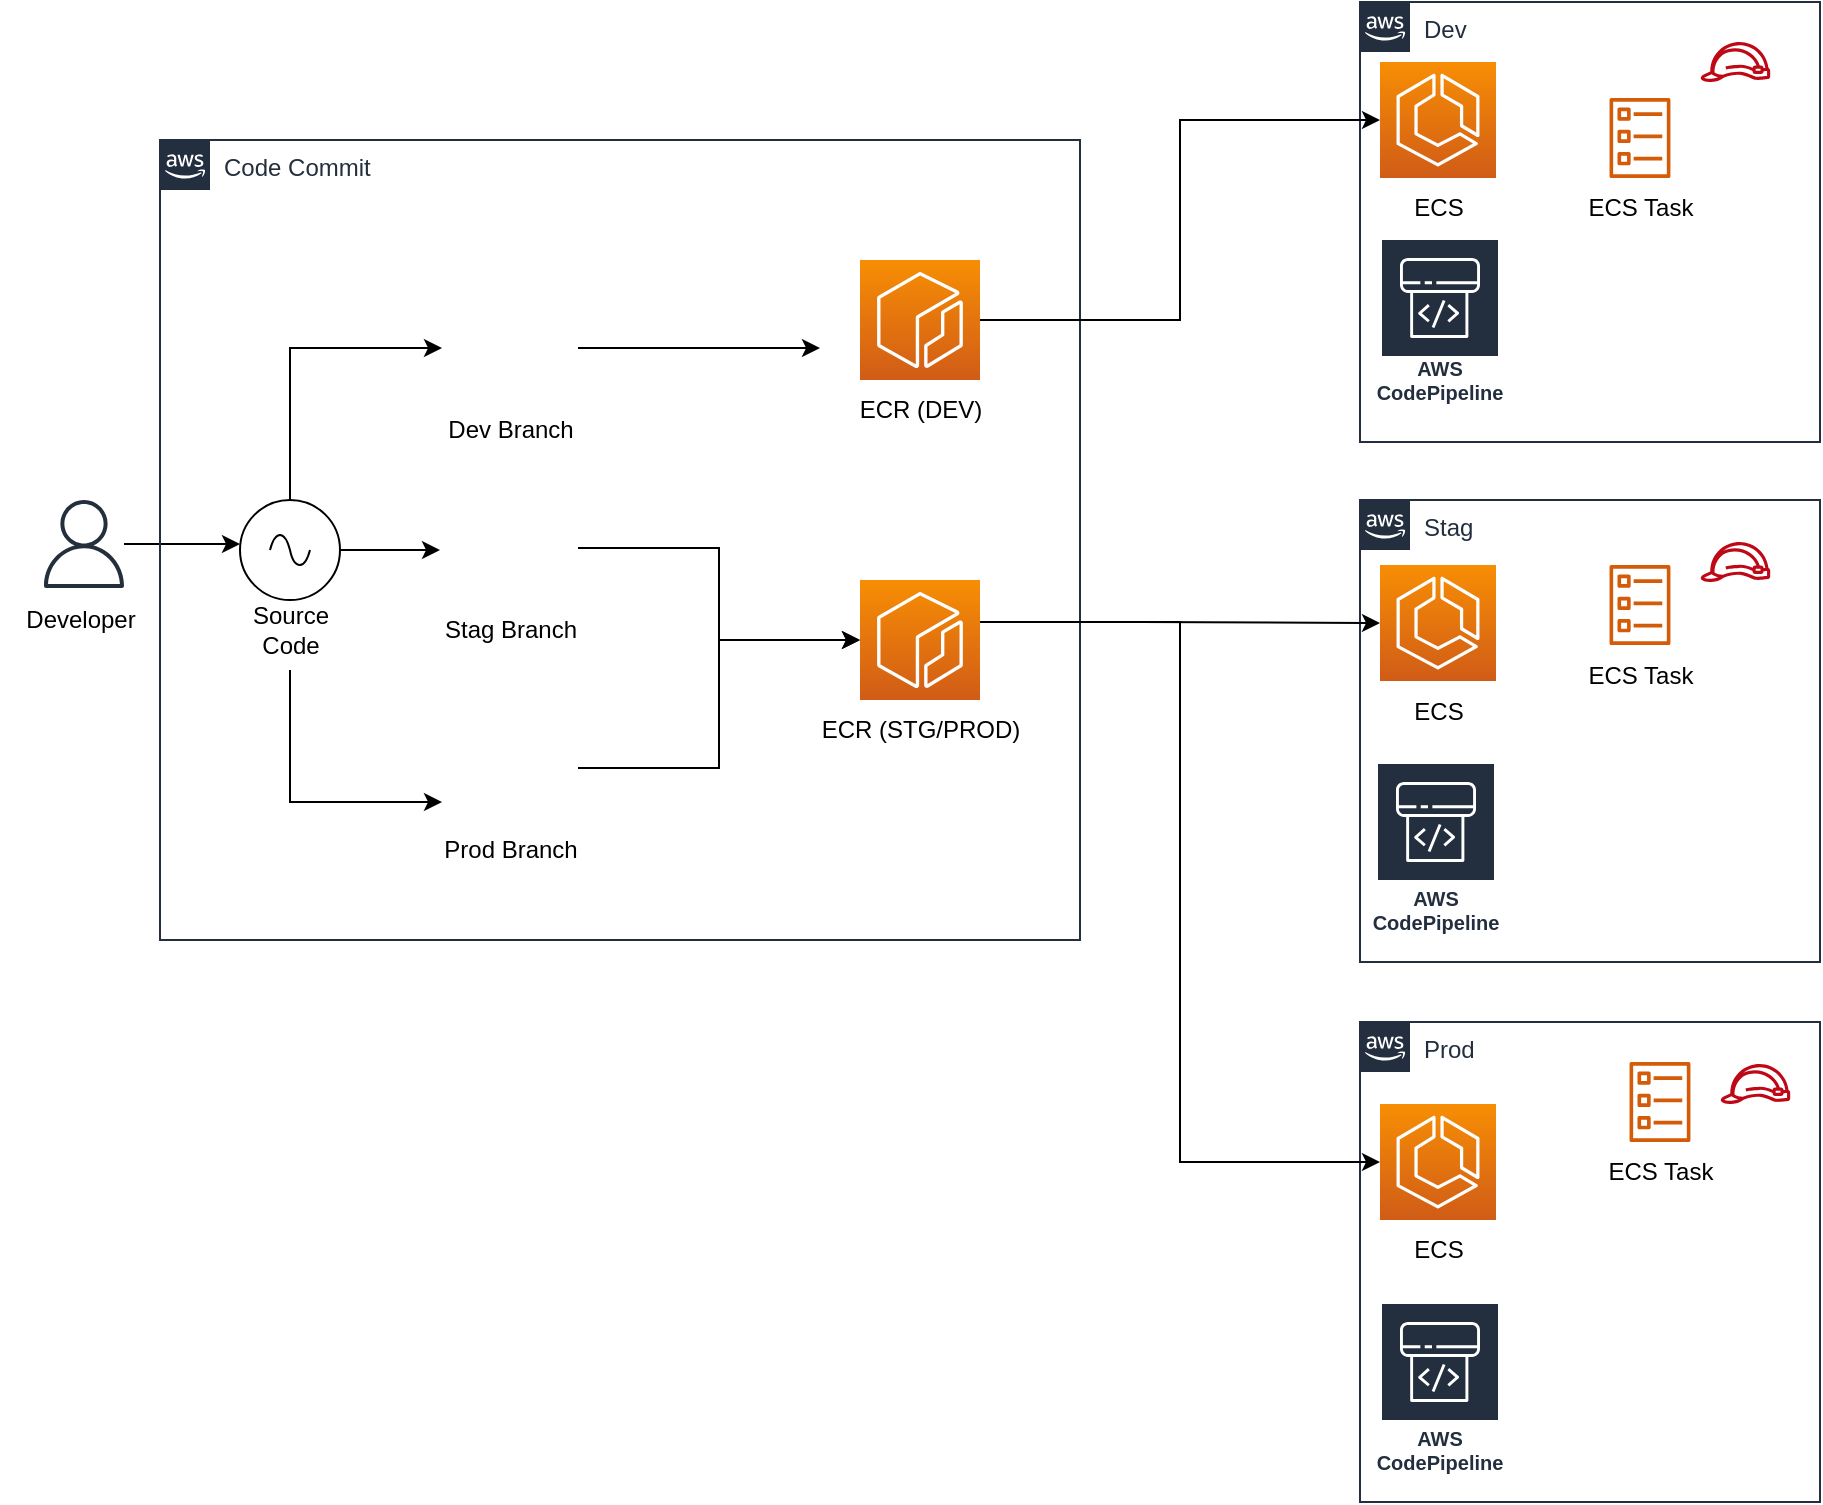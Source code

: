 <mxfile version="20.1.1" type="github">
  <diagram id="fcgSEib6s0HsokugwAEr" name="Container Security">
    <mxGraphModel dx="1035" dy="517" grid="1" gridSize="10" guides="1" tooltips="1" connect="1" arrows="1" fold="1" page="1" pageScale="1" pageWidth="1169" pageHeight="827" math="0" shadow="0">
      <root>
        <mxCell id="0" />
        <mxCell id="1" parent="0" />
        <mxCell id="ph6BqFhjhlMa40ZBtt31-3" value="" style="group" vertex="1" connectable="0" parent="1">
          <mxGeometry x="240" y="149" width="90" height="90" as="geometry" />
        </mxCell>
        <mxCell id="ph6BqFhjhlMa40ZBtt31-1" value="" style="shape=image;html=1;verticalAlign=top;verticalLabelPosition=bottom;labelBackgroundColor=#ffffff;imageAspect=0;aspect=fixed;image=https://cdn0.iconfinder.com/data/icons/phosphor-thin-vol-3/256/git-branch-thin-128.png;container=1;" vertex="1" parent="ph6BqFhjhlMa40ZBtt31-3">
          <mxGeometry x="11" width="68" height="68" as="geometry" />
        </mxCell>
        <mxCell id="ph6BqFhjhlMa40ZBtt31-2" value="Dev Branch" style="text;html=1;align=center;verticalAlign=middle;resizable=0;points=[];autosize=1;strokeColor=none;fillColor=none;" vertex="1" parent="ph6BqFhjhlMa40ZBtt31-3">
          <mxGeometry y="60" width="90" height="30" as="geometry" />
        </mxCell>
        <mxCell id="ph6BqFhjhlMa40ZBtt31-4" value="" style="group" vertex="1" connectable="0" parent="1">
          <mxGeometry x="240" y="249" width="90" height="90" as="geometry" />
        </mxCell>
        <mxCell id="ph6BqFhjhlMa40ZBtt31-5" value="" style="shape=image;html=1;verticalAlign=top;verticalLabelPosition=bottom;labelBackgroundColor=#ffffff;imageAspect=0;aspect=fixed;image=https://cdn0.iconfinder.com/data/icons/phosphor-thin-vol-3/256/git-branch-thin-128.png;container=1;" vertex="1" parent="ph6BqFhjhlMa40ZBtt31-4">
          <mxGeometry x="11" width="68" height="68" as="geometry" />
        </mxCell>
        <mxCell id="ph6BqFhjhlMa40ZBtt31-6" value="Stag Branch" style="text;html=1;align=center;verticalAlign=middle;resizable=0;points=[];autosize=1;strokeColor=none;fillColor=none;" vertex="1" parent="ph6BqFhjhlMa40ZBtt31-4">
          <mxGeometry y="60" width="90" height="30" as="geometry" />
        </mxCell>
        <mxCell id="ph6BqFhjhlMa40ZBtt31-7" value="" style="group" vertex="1" connectable="0" parent="1">
          <mxGeometry x="240" y="359" width="90" height="90" as="geometry" />
        </mxCell>
        <mxCell id="ph6BqFhjhlMa40ZBtt31-8" value="" style="shape=image;html=1;verticalAlign=top;verticalLabelPosition=bottom;labelBackgroundColor=#ffffff;imageAspect=0;aspect=fixed;image=https://cdn0.iconfinder.com/data/icons/phosphor-thin-vol-3/256/git-branch-thin-128.png;container=1;" vertex="1" parent="ph6BqFhjhlMa40ZBtt31-7">
          <mxGeometry x="11" width="68" height="68" as="geometry" />
        </mxCell>
        <mxCell id="ph6BqFhjhlMa40ZBtt31-9" value="Prod Branch" style="text;html=1;align=center;verticalAlign=middle;resizable=0;points=[];autosize=1;strokeColor=none;fillColor=none;" vertex="1" parent="ph6BqFhjhlMa40ZBtt31-7">
          <mxGeometry y="60" width="90" height="30" as="geometry" />
        </mxCell>
        <mxCell id="ph6BqFhjhlMa40ZBtt31-14" value="" style="group" vertex="1" connectable="0" parent="1">
          <mxGeometry x="145" y="259" width="60" height="85" as="geometry" />
        </mxCell>
        <mxCell id="ph6BqFhjhlMa40ZBtt31-10" value="" style="pointerEvents=1;verticalLabelPosition=bottom;shadow=0;dashed=0;align=center;html=1;verticalAlign=top;shape=mxgraph.electrical.signal_sources.source;aspect=fixed;points=[[0.5,0,0],[1,0.5,0],[0.5,1,0],[0,0.5,0]];elSignalType=ac;" vertex="1" parent="ph6BqFhjhlMa40ZBtt31-14">
          <mxGeometry x="5" width="50" height="50" as="geometry" />
        </mxCell>
        <mxCell id="ph6BqFhjhlMa40ZBtt31-13" value="Source&lt;br&gt;Code" style="text;html=1;align=center;verticalAlign=middle;resizable=0;points=[];autosize=1;strokeColor=none;fillColor=none;" vertex="1" parent="ph6BqFhjhlMa40ZBtt31-14">
          <mxGeometry y="45" width="60" height="40" as="geometry" />
        </mxCell>
        <mxCell id="ph6BqFhjhlMa40ZBtt31-15" value="" style="group" vertex="1" connectable="0" parent="1">
          <mxGeometry x="30" y="259" width="80" height="75" as="geometry" />
        </mxCell>
        <mxCell id="ph6BqFhjhlMa40ZBtt31-11" value="" style="sketch=0;outlineConnect=0;fontColor=#232F3E;gradientColor=none;fillColor=#232F3D;strokeColor=none;dashed=0;verticalLabelPosition=bottom;verticalAlign=top;align=center;html=1;fontSize=12;fontStyle=0;aspect=fixed;pointerEvents=1;shape=mxgraph.aws4.user;" vertex="1" parent="ph6BqFhjhlMa40ZBtt31-15">
          <mxGeometry x="20" width="44" height="44" as="geometry" />
        </mxCell>
        <mxCell id="ph6BqFhjhlMa40ZBtt31-12" value="Developer" style="text;html=1;align=center;verticalAlign=middle;resizable=0;points=[];autosize=1;strokeColor=none;fillColor=none;" vertex="1" parent="ph6BqFhjhlMa40ZBtt31-15">
          <mxGeometry y="45" width="80" height="30" as="geometry" />
        </mxCell>
        <mxCell id="ph6BqFhjhlMa40ZBtt31-16" style="edgeStyle=orthogonalEdgeStyle;rounded=0;orthogonalLoop=1;jettySize=auto;html=1;" edge="1" parent="1" source="ph6BqFhjhlMa40ZBtt31-11">
          <mxGeometry relative="1" as="geometry">
            <mxPoint x="150" y="281" as="targetPoint" />
          </mxGeometry>
        </mxCell>
        <mxCell id="ph6BqFhjhlMa40ZBtt31-17" style="edgeStyle=orthogonalEdgeStyle;rounded=0;orthogonalLoop=1;jettySize=auto;html=1;entryX=0;entryY=0.5;entryDx=0;entryDy=0;" edge="1" parent="1" source="ph6BqFhjhlMa40ZBtt31-10" target="ph6BqFhjhlMa40ZBtt31-1">
          <mxGeometry relative="1" as="geometry">
            <Array as="points">
              <mxPoint x="175" y="183" />
            </Array>
          </mxGeometry>
        </mxCell>
        <mxCell id="ph6BqFhjhlMa40ZBtt31-18" style="edgeStyle=orthogonalEdgeStyle;rounded=0;orthogonalLoop=1;jettySize=auto;html=1;" edge="1" parent="1" source="ph6BqFhjhlMa40ZBtt31-10">
          <mxGeometry relative="1" as="geometry">
            <mxPoint x="250" y="284" as="targetPoint" />
          </mxGeometry>
        </mxCell>
        <mxCell id="ph6BqFhjhlMa40ZBtt31-19" style="edgeStyle=orthogonalEdgeStyle;rounded=0;orthogonalLoop=1;jettySize=auto;html=1;entryX=0;entryY=0.75;entryDx=0;entryDy=0;" edge="1" parent="1" source="ph6BqFhjhlMa40ZBtt31-13" target="ph6BqFhjhlMa40ZBtt31-8">
          <mxGeometry relative="1" as="geometry">
            <Array as="points">
              <mxPoint x="175" y="410" />
            </Array>
          </mxGeometry>
        </mxCell>
        <mxCell id="ph6BqFhjhlMa40ZBtt31-22" value="" style="group" vertex="1" connectable="0" parent="1">
          <mxGeometry x="450" y="139" width="80" height="90" as="geometry" />
        </mxCell>
        <mxCell id="ph6BqFhjhlMa40ZBtt31-20" value="" style="sketch=0;points=[[0,0,0],[0.25,0,0],[0.5,0,0],[0.75,0,0],[1,0,0],[0,1,0],[0.25,1,0],[0.5,1,0],[0.75,1,0],[1,1,0],[0,0.25,0],[0,0.5,0],[0,0.75,0],[1,0.25,0],[1,0.5,0],[1,0.75,0]];outlineConnect=0;fontColor=#232F3E;gradientColor=#F78E04;gradientDirection=north;fillColor=#D05C17;strokeColor=#ffffff;dashed=0;verticalLabelPosition=bottom;verticalAlign=top;align=center;html=1;fontSize=12;fontStyle=0;aspect=fixed;shape=mxgraph.aws4.resourceIcon;resIcon=mxgraph.aws4.ecr;container=1;" vertex="1" parent="ph6BqFhjhlMa40ZBtt31-22">
          <mxGeometry x="10" width="60" height="60" as="geometry" />
        </mxCell>
        <mxCell id="ph6BqFhjhlMa40ZBtt31-21" value="ECR (DEV)" style="text;html=1;align=center;verticalAlign=middle;resizable=0;points=[];autosize=1;strokeColor=none;fillColor=none;" vertex="1" parent="ph6BqFhjhlMa40ZBtt31-22">
          <mxGeometry y="60" width="80" height="30" as="geometry" />
        </mxCell>
        <mxCell id="ph6BqFhjhlMa40ZBtt31-23" value="" style="group" vertex="1" connectable="0" parent="1">
          <mxGeometry x="450" y="299" width="100" height="90" as="geometry" />
        </mxCell>
        <mxCell id="ph6BqFhjhlMa40ZBtt31-24" value="" style="sketch=0;points=[[0,0,0],[0.25,0,0],[0.5,0,0],[0.75,0,0],[1,0,0],[0,1,0],[0.25,1,0],[0.5,1,0],[0.75,1,0],[1,1,0],[0,0.25,0],[0,0.5,0],[0,0.75,0],[1,0.25,0],[1,0.5,0],[1,0.75,0]];outlineConnect=0;fontColor=#232F3E;gradientColor=#F78E04;gradientDirection=north;fillColor=#D05C17;strokeColor=#ffffff;dashed=0;verticalLabelPosition=bottom;verticalAlign=top;align=center;html=1;fontSize=12;fontStyle=0;aspect=fixed;shape=mxgraph.aws4.resourceIcon;resIcon=mxgraph.aws4.ecr;container=1;" vertex="1" parent="ph6BqFhjhlMa40ZBtt31-23">
          <mxGeometry x="10" width="60" height="60" as="geometry" />
        </mxCell>
        <mxCell id="ph6BqFhjhlMa40ZBtt31-25" value="ECR (STG/PROD)" style="text;html=1;align=center;verticalAlign=middle;resizable=0;points=[];autosize=1;strokeColor=none;fillColor=none;" vertex="1" parent="ph6BqFhjhlMa40ZBtt31-23">
          <mxGeometry x="-20" y="60" width="120" height="30" as="geometry" />
        </mxCell>
        <mxCell id="ph6BqFhjhlMa40ZBtt31-27" style="edgeStyle=orthogonalEdgeStyle;rounded=0;orthogonalLoop=1;jettySize=auto;html=1;" edge="1" parent="1" source="ph6BqFhjhlMa40ZBtt31-1">
          <mxGeometry relative="1" as="geometry">
            <mxPoint x="440" y="183" as="targetPoint" />
          </mxGeometry>
        </mxCell>
        <mxCell id="ph6BqFhjhlMa40ZBtt31-28" style="edgeStyle=orthogonalEdgeStyle;rounded=0;orthogonalLoop=1;jettySize=auto;html=1;" edge="1" parent="1" source="ph6BqFhjhlMa40ZBtt31-5" target="ph6BqFhjhlMa40ZBtt31-24">
          <mxGeometry relative="1" as="geometry" />
        </mxCell>
        <mxCell id="ph6BqFhjhlMa40ZBtt31-29" style="edgeStyle=orthogonalEdgeStyle;rounded=0;orthogonalLoop=1;jettySize=auto;html=1;entryX=0;entryY=0.5;entryDx=0;entryDy=0;entryPerimeter=0;" edge="1" parent="1" source="ph6BqFhjhlMa40ZBtt31-8" target="ph6BqFhjhlMa40ZBtt31-24">
          <mxGeometry relative="1" as="geometry" />
        </mxCell>
        <mxCell id="ph6BqFhjhlMa40ZBtt31-30" value="Dev" style="points=[[0,0],[0.25,0],[0.5,0],[0.75,0],[1,0],[1,0.25],[1,0.5],[1,0.75],[1,1],[0.75,1],[0.5,1],[0.25,1],[0,1],[0,0.75],[0,0.5],[0,0.25]];outlineConnect=0;gradientColor=none;html=1;whiteSpace=wrap;fontSize=12;fontStyle=0;container=1;pointerEvents=0;collapsible=0;recursiveResize=0;shape=mxgraph.aws4.group;grIcon=mxgraph.aws4.group_aws_cloud_alt;strokeColor=#232F3E;fillColor=none;verticalAlign=top;align=left;spacingLeft=30;fontColor=#232F3E;dashed=0;" vertex="1" parent="1">
          <mxGeometry x="710" y="10" width="230" height="220" as="geometry" />
        </mxCell>
        <mxCell id="ph6BqFhjhlMa40ZBtt31-37" value="" style="group" vertex="1" connectable="0" parent="ph6BqFhjhlMa40ZBtt31-30">
          <mxGeometry x="10" y="30" width="58" height="88" as="geometry" />
        </mxCell>
        <mxCell id="ph6BqFhjhlMa40ZBtt31-34" value="" style="sketch=0;points=[[0,0,0],[0.25,0,0],[0.5,0,0],[0.75,0,0],[1,0,0],[0,1,0],[0.25,1,0],[0.5,1,0],[0.75,1,0],[1,1,0],[0,0.25,0],[0,0.5,0],[0,0.75,0],[1,0.25,0],[1,0.5,0],[1,0.75,0]];outlineConnect=0;fontColor=#232F3E;gradientColor=#F78E04;gradientDirection=north;fillColor=#D05C17;strokeColor=#ffffff;dashed=0;verticalLabelPosition=bottom;verticalAlign=top;align=center;html=1;fontSize=12;fontStyle=0;aspect=fixed;shape=mxgraph.aws4.resourceIcon;resIcon=mxgraph.aws4.ecs;" vertex="1" parent="ph6BqFhjhlMa40ZBtt31-37">
          <mxGeometry width="58" height="58" as="geometry" />
        </mxCell>
        <mxCell id="ph6BqFhjhlMa40ZBtt31-35" value="ECS" style="text;html=1;align=center;verticalAlign=middle;resizable=0;points=[];autosize=1;strokeColor=none;fillColor=none;" vertex="1" parent="ph6BqFhjhlMa40ZBtt31-37">
          <mxGeometry x="4" y="58" width="50" height="30" as="geometry" />
        </mxCell>
        <mxCell id="ph6BqFhjhlMa40ZBtt31-45" value="AWS CodePipeline" style="sketch=0;outlineConnect=0;fontColor=#232F3E;gradientColor=none;strokeColor=#ffffff;fillColor=#232F3E;dashed=0;verticalLabelPosition=middle;verticalAlign=bottom;align=center;html=1;whiteSpace=wrap;fontSize=10;fontStyle=1;spacing=3;shape=mxgraph.aws4.productIcon;prIcon=mxgraph.aws4.codepipeline;" vertex="1" parent="ph6BqFhjhlMa40ZBtt31-30">
          <mxGeometry x="10" y="118" width="60" height="87" as="geometry" />
        </mxCell>
        <mxCell id="ph6BqFhjhlMa40ZBtt31-54" value="" style="group" vertex="1" connectable="0" parent="ph6BqFhjhlMa40ZBtt31-30">
          <mxGeometry x="100" y="48" width="80.0" height="70" as="geometry" />
        </mxCell>
        <mxCell id="ph6BqFhjhlMa40ZBtt31-55" value="" style="sketch=0;outlineConnect=0;fontColor=#232F3E;gradientColor=none;fillColor=#D45B07;strokeColor=none;dashed=0;verticalLabelPosition=bottom;verticalAlign=top;align=center;html=1;fontSize=12;fontStyle=0;aspect=fixed;pointerEvents=1;shape=mxgraph.aws4.ecs_task;" vertex="1" parent="ph6BqFhjhlMa40ZBtt31-54">
          <mxGeometry x="24.58" width="30.83" height="40" as="geometry" />
        </mxCell>
        <mxCell id="ph6BqFhjhlMa40ZBtt31-56" value="ECS Task" style="text;html=1;align=center;verticalAlign=middle;resizable=0;points=[];autosize=1;strokeColor=none;fillColor=none;" vertex="1" parent="ph6BqFhjhlMa40ZBtt31-54">
          <mxGeometry y="40" width="80" height="30" as="geometry" />
        </mxCell>
        <mxCell id="ph6BqFhjhlMa40ZBtt31-61" value="" style="sketch=0;outlineConnect=0;fontColor=#232F3E;gradientColor=none;fillColor=#BF0816;strokeColor=none;dashed=0;verticalLabelPosition=bottom;verticalAlign=top;align=center;html=1;fontSize=12;fontStyle=0;aspect=fixed;pointerEvents=1;shape=mxgraph.aws4.role;" vertex="1" parent="ph6BqFhjhlMa40ZBtt31-30">
          <mxGeometry x="170" y="20" width="35.45" height="20" as="geometry" />
        </mxCell>
        <mxCell id="ph6BqFhjhlMa40ZBtt31-31" value="Stag" style="points=[[0,0],[0.25,0],[0.5,0],[0.75,0],[1,0],[1,0.25],[1,0.5],[1,0.75],[1,1],[0.75,1],[0.5,1],[0.25,1],[0,1],[0,0.75],[0,0.5],[0,0.25]];outlineConnect=0;gradientColor=none;html=1;whiteSpace=wrap;fontSize=12;fontStyle=0;container=1;pointerEvents=0;collapsible=0;recursiveResize=0;shape=mxgraph.aws4.group;grIcon=mxgraph.aws4.group_aws_cloud_alt;strokeColor=#232F3E;fillColor=none;verticalAlign=top;align=left;spacingLeft=30;fontColor=#232F3E;dashed=0;" vertex="1" parent="1">
          <mxGeometry x="710" y="259" width="230" height="231" as="geometry" />
        </mxCell>
        <mxCell id="ph6BqFhjhlMa40ZBtt31-38" value="" style="group" vertex="1" connectable="0" parent="ph6BqFhjhlMa40ZBtt31-31">
          <mxGeometry x="10" y="32.5" width="58" height="88" as="geometry" />
        </mxCell>
        <mxCell id="ph6BqFhjhlMa40ZBtt31-39" value="" style="sketch=0;points=[[0,0,0],[0.25,0,0],[0.5,0,0],[0.75,0,0],[1,0,0],[0,1,0],[0.25,1,0],[0.5,1,0],[0.75,1,0],[1,1,0],[0,0.25,0],[0,0.5,0],[0,0.75,0],[1,0.25,0],[1,0.5,0],[1,0.75,0]];outlineConnect=0;fontColor=#232F3E;gradientColor=#F78E04;gradientDirection=north;fillColor=#D05C17;strokeColor=#ffffff;dashed=0;verticalLabelPosition=bottom;verticalAlign=top;align=center;html=1;fontSize=12;fontStyle=0;aspect=fixed;shape=mxgraph.aws4.resourceIcon;resIcon=mxgraph.aws4.ecs;" vertex="1" parent="ph6BqFhjhlMa40ZBtt31-38">
          <mxGeometry width="58" height="58" as="geometry" />
        </mxCell>
        <mxCell id="ph6BqFhjhlMa40ZBtt31-40" value="ECS" style="text;html=1;align=center;verticalAlign=middle;resizable=0;points=[];autosize=1;strokeColor=none;fillColor=none;" vertex="1" parent="ph6BqFhjhlMa40ZBtt31-38">
          <mxGeometry x="4" y="58" width="50" height="30" as="geometry" />
        </mxCell>
        <mxCell id="ph6BqFhjhlMa40ZBtt31-46" value="AWS CodePipeline" style="sketch=0;outlineConnect=0;fontColor=#232F3E;gradientColor=none;strokeColor=#ffffff;fillColor=#232F3E;dashed=0;verticalLabelPosition=middle;verticalAlign=bottom;align=center;html=1;whiteSpace=wrap;fontSize=10;fontStyle=1;spacing=3;shape=mxgraph.aws4.productIcon;prIcon=mxgraph.aws4.codepipeline;" vertex="1" parent="ph6BqFhjhlMa40ZBtt31-31">
          <mxGeometry x="8" y="131" width="60" height="90" as="geometry" />
        </mxCell>
        <mxCell id="ph6BqFhjhlMa40ZBtt31-57" value="" style="group" vertex="1" connectable="0" parent="ph6BqFhjhlMa40ZBtt31-31">
          <mxGeometry x="100" y="32.5" width="80.0" height="70" as="geometry" />
        </mxCell>
        <mxCell id="ph6BqFhjhlMa40ZBtt31-58" value="" style="sketch=0;outlineConnect=0;fontColor=#232F3E;gradientColor=none;fillColor=#D45B07;strokeColor=none;dashed=0;verticalLabelPosition=bottom;verticalAlign=top;align=center;html=1;fontSize=12;fontStyle=0;aspect=fixed;pointerEvents=1;shape=mxgraph.aws4.ecs_task;" vertex="1" parent="ph6BqFhjhlMa40ZBtt31-57">
          <mxGeometry x="24.58" width="30.83" height="40" as="geometry" />
        </mxCell>
        <mxCell id="ph6BqFhjhlMa40ZBtt31-59" value="ECS Task" style="text;html=1;align=center;verticalAlign=middle;resizable=0;points=[];autosize=1;strokeColor=none;fillColor=none;" vertex="1" parent="ph6BqFhjhlMa40ZBtt31-57">
          <mxGeometry y="40" width="80" height="30" as="geometry" />
        </mxCell>
        <mxCell id="ph6BqFhjhlMa40ZBtt31-62" value="" style="sketch=0;outlineConnect=0;fontColor=#232F3E;gradientColor=none;fillColor=#BF0816;strokeColor=none;dashed=0;verticalLabelPosition=bottom;verticalAlign=top;align=center;html=1;fontSize=12;fontStyle=0;aspect=fixed;pointerEvents=1;shape=mxgraph.aws4.role;" vertex="1" parent="ph6BqFhjhlMa40ZBtt31-31">
          <mxGeometry x="170" y="21" width="35.45" height="20" as="geometry" />
        </mxCell>
        <mxCell id="ph6BqFhjhlMa40ZBtt31-32" value="Prod" style="points=[[0,0],[0.25,0],[0.5,0],[0.75,0],[1,0],[1,0.25],[1,0.5],[1,0.75],[1,1],[0.75,1],[0.5,1],[0.25,1],[0,1],[0,0.75],[0,0.5],[0,0.25]];outlineConnect=0;gradientColor=none;html=1;whiteSpace=wrap;fontSize=12;fontStyle=0;container=1;pointerEvents=0;collapsible=0;recursiveResize=0;shape=mxgraph.aws4.group;grIcon=mxgraph.aws4.group_aws_cloud_alt;strokeColor=#232F3E;fillColor=none;verticalAlign=top;align=left;spacingLeft=30;fontColor=#232F3E;dashed=0;" vertex="1" parent="1">
          <mxGeometry x="710" y="520" width="230" height="240" as="geometry" />
        </mxCell>
        <mxCell id="ph6BqFhjhlMa40ZBtt31-41" value="" style="group" vertex="1" connectable="0" parent="ph6BqFhjhlMa40ZBtt31-32">
          <mxGeometry x="10" y="41" width="58" height="88" as="geometry" />
        </mxCell>
        <mxCell id="ph6BqFhjhlMa40ZBtt31-42" value="" style="sketch=0;points=[[0,0,0],[0.25,0,0],[0.5,0,0],[0.75,0,0],[1,0,0],[0,1,0],[0.25,1,0],[0.5,1,0],[0.75,1,0],[1,1,0],[0,0.25,0],[0,0.5,0],[0,0.75,0],[1,0.25,0],[1,0.5,0],[1,0.75,0]];outlineConnect=0;fontColor=#232F3E;gradientColor=#F78E04;gradientDirection=north;fillColor=#D05C17;strokeColor=#ffffff;dashed=0;verticalLabelPosition=bottom;verticalAlign=top;align=center;html=1;fontSize=12;fontStyle=0;aspect=fixed;shape=mxgraph.aws4.resourceIcon;resIcon=mxgraph.aws4.ecs;" vertex="1" parent="ph6BqFhjhlMa40ZBtt31-41">
          <mxGeometry width="58" height="58" as="geometry" />
        </mxCell>
        <mxCell id="ph6BqFhjhlMa40ZBtt31-43" value="ECS" style="text;html=1;align=center;verticalAlign=middle;resizable=0;points=[];autosize=1;strokeColor=none;fillColor=none;" vertex="1" parent="ph6BqFhjhlMa40ZBtt31-41">
          <mxGeometry x="4" y="58" width="50" height="30" as="geometry" />
        </mxCell>
        <mxCell id="ph6BqFhjhlMa40ZBtt31-47" value="AWS CodePipeline" style="sketch=0;outlineConnect=0;fontColor=#232F3E;gradientColor=none;strokeColor=#ffffff;fillColor=#232F3E;dashed=0;verticalLabelPosition=middle;verticalAlign=bottom;align=center;html=1;whiteSpace=wrap;fontSize=10;fontStyle=1;spacing=3;shape=mxgraph.aws4.productIcon;prIcon=mxgraph.aws4.codepipeline;" vertex="1" parent="ph6BqFhjhlMa40ZBtt31-32">
          <mxGeometry x="10" y="140" width="60" height="90" as="geometry" />
        </mxCell>
        <mxCell id="ph6BqFhjhlMa40ZBtt31-60" value="" style="sketch=0;outlineConnect=0;fontColor=#232F3E;gradientColor=none;fillColor=#BF0816;strokeColor=none;dashed=0;verticalLabelPosition=bottom;verticalAlign=top;align=center;html=1;fontSize=12;fontStyle=0;aspect=fixed;pointerEvents=1;shape=mxgraph.aws4.role;" vertex="1" parent="ph6BqFhjhlMa40ZBtt31-32">
          <mxGeometry x="180" y="21" width="35.45" height="20" as="geometry" />
        </mxCell>
        <mxCell id="ph6BqFhjhlMa40ZBtt31-33" value="Code Commit" style="points=[[0,0],[0.25,0],[0.5,0],[0.75,0],[1,0],[1,0.25],[1,0.5],[1,0.75],[1,1],[0.75,1],[0.5,1],[0.25,1],[0,1],[0,0.75],[0,0.5],[0,0.25]];outlineConnect=0;gradientColor=none;html=1;whiteSpace=wrap;fontSize=12;fontStyle=0;container=1;pointerEvents=0;collapsible=0;recursiveResize=0;shape=mxgraph.aws4.group;grIcon=mxgraph.aws4.group_aws_cloud_alt;strokeColor=#232F3E;fillColor=none;verticalAlign=top;align=left;spacingLeft=30;fontColor=#232F3E;dashed=0;" vertex="1" parent="1">
          <mxGeometry x="110" y="79" width="460" height="400" as="geometry" />
        </mxCell>
        <mxCell id="ph6BqFhjhlMa40ZBtt31-48" style="edgeStyle=orthogonalEdgeStyle;rounded=0;orthogonalLoop=1;jettySize=auto;html=1;entryX=0;entryY=0.5;entryDx=0;entryDy=0;entryPerimeter=0;" edge="1" parent="1" source="ph6BqFhjhlMa40ZBtt31-20" target="ph6BqFhjhlMa40ZBtt31-34">
          <mxGeometry relative="1" as="geometry">
            <Array as="points">
              <mxPoint x="620" y="169" />
              <mxPoint x="620" y="69" />
            </Array>
          </mxGeometry>
        </mxCell>
        <mxCell id="ph6BqFhjhlMa40ZBtt31-49" style="edgeStyle=orthogonalEdgeStyle;rounded=0;orthogonalLoop=1;jettySize=auto;html=1;entryX=0;entryY=0.5;entryDx=0;entryDy=0;entryPerimeter=0;" edge="1" parent="1" source="ph6BqFhjhlMa40ZBtt31-24" target="ph6BqFhjhlMa40ZBtt31-39">
          <mxGeometry relative="1" as="geometry">
            <Array as="points">
              <mxPoint x="600" y="320" />
              <mxPoint x="600" y="320" />
            </Array>
          </mxGeometry>
        </mxCell>
        <mxCell id="ph6BqFhjhlMa40ZBtt31-50" style="edgeStyle=orthogonalEdgeStyle;rounded=0;orthogonalLoop=1;jettySize=auto;html=1;entryX=0;entryY=0.5;entryDx=0;entryDy=0;entryPerimeter=0;" edge="1" parent="1" source="ph6BqFhjhlMa40ZBtt31-24" target="ph6BqFhjhlMa40ZBtt31-42">
          <mxGeometry relative="1" as="geometry">
            <Array as="points">
              <mxPoint x="620" y="320" />
              <mxPoint x="620" y="590" />
            </Array>
          </mxGeometry>
        </mxCell>
        <mxCell id="ph6BqFhjhlMa40ZBtt31-53" value="" style="group" vertex="1" connectable="0" parent="1">
          <mxGeometry x="820" y="540" width="80.0" height="70" as="geometry" />
        </mxCell>
        <mxCell id="ph6BqFhjhlMa40ZBtt31-51" value="" style="sketch=0;outlineConnect=0;fontColor=#232F3E;gradientColor=none;fillColor=#D45B07;strokeColor=none;dashed=0;verticalLabelPosition=bottom;verticalAlign=top;align=center;html=1;fontSize=12;fontStyle=0;aspect=fixed;pointerEvents=1;shape=mxgraph.aws4.ecs_task;" vertex="1" parent="ph6BqFhjhlMa40ZBtt31-53">
          <mxGeometry x="24.58" width="30.83" height="40" as="geometry" />
        </mxCell>
        <mxCell id="ph6BqFhjhlMa40ZBtt31-52" value="ECS Task" style="text;html=1;align=center;verticalAlign=middle;resizable=0;points=[];autosize=1;strokeColor=none;fillColor=none;" vertex="1" parent="ph6BqFhjhlMa40ZBtt31-53">
          <mxGeometry y="40" width="80" height="30" as="geometry" />
        </mxCell>
      </root>
    </mxGraphModel>
  </diagram>
</mxfile>
